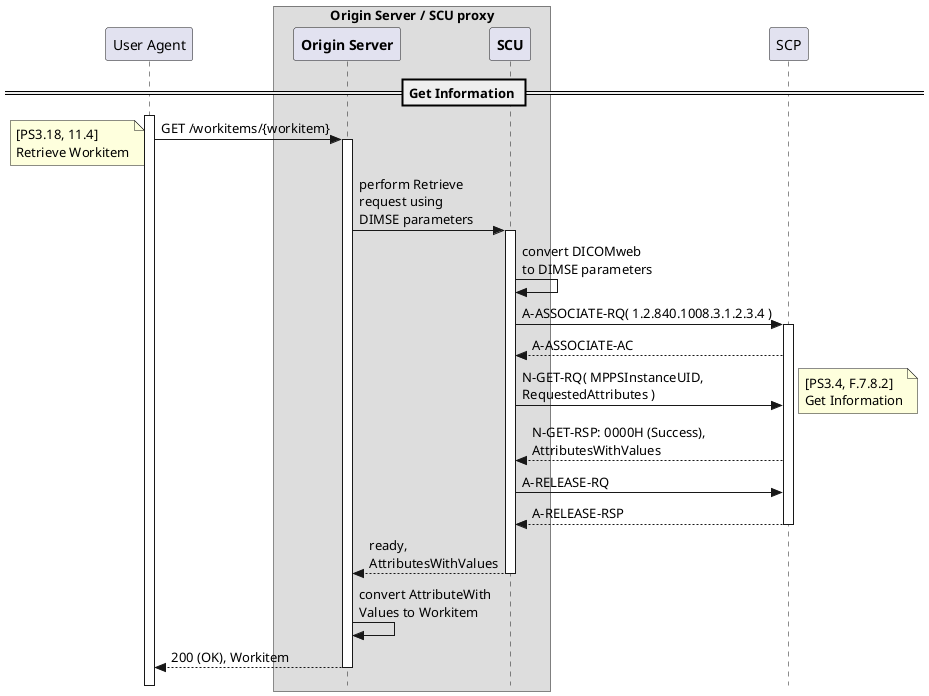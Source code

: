 @startuml SCP-UA Proxy
!pragma teoz true
skinparam style strictuml
hide footbox

participant "User Agent" as UA
box Origin Server / SCU proxy
  participant "**Origin Server**" as OS
  participant "**SCU**" as SCU
end box
participant "SCP" as SCP

== Get Information ==

activate UA
UA -> OS: GET /workitems/{workitem}
activate OS
note left: [PS3.18, 11.4]\nRetrieve Workitem
OS -> SCU: perform Retrieve\nrequest using\nDIMSE parameters
activate SCU
SCU -> SCU: convert DICOMweb\nto DIMSE parameters
SCU -> SCP: A-ASSOCIATE-RQ( 1.2.840.1008.3.1.2.3.4 )
activate SCP
SCU <-- SCP: A-ASSOCIATE-AC
SCU -> SCP: N-GET-RQ( MPPSInstanceUID,\nRequestedAttributes )
note right: [PS3.4, F.7.8.2]\nGet Information

SCU <-- SCP: N-GET-RSP: 0000H (Success),\nAttributesWithValues
SCU -> SCP: A-RELEASE-RQ
SCU <-- SCP: A-RELEASE-RSP
deactivate SCP
OS <-- SCU: ready,\nAttributesWithValues
deactivate SCU
OS -> OS: convert AttributeWith\nValues to Workitem
UA <-- OS: 200 (OK), Workitem
deactivate OS